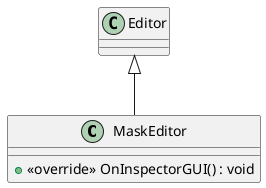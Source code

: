 @startuml
class MaskEditor {
    + <<override>> OnInspectorGUI() : void
}
Editor <|-- MaskEditor
@enduml
